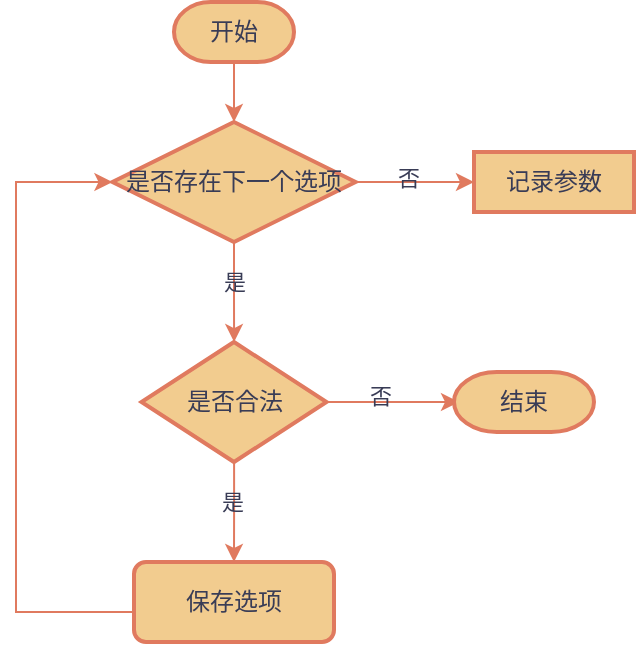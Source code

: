 <mxfile version="21.8.0" type="github">
  <diagram name="第 1 页" id="CIZObxfwiu4nC39L3cNf">
    <mxGraphModel dx="1502" dy="673" grid="1" gridSize="10" guides="1" tooltips="1" connect="1" arrows="1" fold="1" page="1" pageScale="1" pageWidth="827" pageHeight="1169" math="0" shadow="0">
      <root>
        <mxCell id="0" />
        <mxCell id="1" parent="0" />
        <mxCell id="7n34La2IfHk0FEFPZ-w6-3" value="" style="edgeStyle=orthogonalEdgeStyle;rounded=0;orthogonalLoop=1;jettySize=auto;html=1;labelBackgroundColor=none;strokeColor=#E07A5F;fontColor=default;" parent="1" source="7n34La2IfHk0FEFPZ-w6-1" target="7n34La2IfHk0FEFPZ-w6-2" edge="1">
          <mxGeometry relative="1" as="geometry" />
        </mxCell>
        <mxCell id="7n34La2IfHk0FEFPZ-w6-1" value="开始" style="strokeWidth=2;html=1;shape=mxgraph.flowchart.terminator;whiteSpace=wrap;labelBackgroundColor=none;fillColor=#F2CC8F;strokeColor=#E07A5F;fontColor=#393C56;" parent="1" vertex="1">
          <mxGeometry x="330" y="40" width="60" height="30" as="geometry" />
        </mxCell>
        <mxCell id="7n34La2IfHk0FEFPZ-w6-5" value="" style="edgeStyle=orthogonalEdgeStyle;rounded=0;orthogonalLoop=1;jettySize=auto;html=1;labelBackgroundColor=none;strokeColor=#E07A5F;fontColor=default;" parent="1" source="7n34La2IfHk0FEFPZ-w6-2" target="7n34La2IfHk0FEFPZ-w6-4" edge="1">
          <mxGeometry relative="1" as="geometry" />
        </mxCell>
        <mxCell id="7n34La2IfHk0FEFPZ-w6-8" value="是" style="edgeLabel;html=1;align=center;verticalAlign=middle;resizable=0;points=[];labelBackgroundColor=none;fontColor=#393C56;" parent="7n34La2IfHk0FEFPZ-w6-5" vertex="1" connectable="0">
          <mxGeometry x="-0.66" y="-2" relative="1" as="geometry">
            <mxPoint x="2" y="11" as="offset" />
          </mxGeometry>
        </mxCell>
        <mxCell id="7n34La2IfHk0FEFPZ-w6-7" value="" style="edgeStyle=orthogonalEdgeStyle;rounded=0;orthogonalLoop=1;jettySize=auto;html=1;labelBackgroundColor=none;strokeColor=#E07A5F;fontColor=default;" parent="1" source="7n34La2IfHk0FEFPZ-w6-2" target="7n34La2IfHk0FEFPZ-w6-6" edge="1">
          <mxGeometry relative="1" as="geometry" />
        </mxCell>
        <mxCell id="7n34La2IfHk0FEFPZ-w6-9" value="否" style="edgeLabel;html=1;align=center;verticalAlign=middle;resizable=0;points=[];labelBackgroundColor=none;fontColor=#393C56;" parent="7n34La2IfHk0FEFPZ-w6-7" vertex="1" connectable="0">
          <mxGeometry x="-0.122" y="2" relative="1" as="geometry">
            <mxPoint as="offset" />
          </mxGeometry>
        </mxCell>
        <mxCell id="7n34La2IfHk0FEFPZ-w6-2" value="是否存在下一个选项" style="rhombus;whiteSpace=wrap;html=1;strokeWidth=2;labelBackgroundColor=none;fillColor=#F2CC8F;strokeColor=#E07A5F;fontColor=#393C56;" parent="1" vertex="1">
          <mxGeometry x="299.22" y="100" width="121.56" height="60" as="geometry" />
        </mxCell>
        <mxCell id="7n34La2IfHk0FEFPZ-w6-11" value="" style="edgeStyle=orthogonalEdgeStyle;rounded=0;orthogonalLoop=1;jettySize=auto;html=1;labelBackgroundColor=none;strokeColor=#E07A5F;fontColor=default;" parent="1" source="7n34La2IfHk0FEFPZ-w6-4" target="7n34La2IfHk0FEFPZ-w6-10" edge="1">
          <mxGeometry relative="1" as="geometry" />
        </mxCell>
        <mxCell id="7n34La2IfHk0FEFPZ-w6-12" value="是" style="edgeLabel;html=1;align=center;verticalAlign=middle;resizable=0;points=[];labelBackgroundColor=none;fontColor=#393C56;" parent="7n34La2IfHk0FEFPZ-w6-11" vertex="1" connectable="0">
          <mxGeometry x="-0.192" y="-1" relative="1" as="geometry">
            <mxPoint as="offset" />
          </mxGeometry>
        </mxCell>
        <mxCell id="7n34La2IfHk0FEFPZ-w6-14" value="" style="edgeStyle=orthogonalEdgeStyle;rounded=0;orthogonalLoop=1;jettySize=auto;html=1;labelBackgroundColor=none;strokeColor=#E07A5F;fontColor=default;" parent="1" source="7n34La2IfHk0FEFPZ-w6-4" edge="1">
          <mxGeometry relative="1" as="geometry">
            <mxPoint x="472.5" y="240" as="targetPoint" />
          </mxGeometry>
        </mxCell>
        <mxCell id="7n34La2IfHk0FEFPZ-w6-15" value="否" style="edgeLabel;html=1;align=center;verticalAlign=middle;resizable=0;points=[];labelBackgroundColor=none;fontColor=#393C56;" parent="7n34La2IfHk0FEFPZ-w6-14" vertex="1" connectable="0">
          <mxGeometry x="-0.204" y="3" relative="1" as="geometry">
            <mxPoint as="offset" />
          </mxGeometry>
        </mxCell>
        <mxCell id="7n34La2IfHk0FEFPZ-w6-4" value="是否合法" style="rhombus;whiteSpace=wrap;html=1;strokeWidth=2;labelBackgroundColor=none;fillColor=#F2CC8F;strokeColor=#E07A5F;fontColor=#393C56;" parent="1" vertex="1">
          <mxGeometry x="313.75" y="210" width="92.5" height="60" as="geometry" />
        </mxCell>
        <mxCell id="7n34La2IfHk0FEFPZ-w6-6" value="记录参数" style="whiteSpace=wrap;html=1;strokeWidth=2;labelBackgroundColor=none;fillColor=#F2CC8F;strokeColor=#E07A5F;fontColor=#393C56;" parent="1" vertex="1">
          <mxGeometry x="480" y="115" width="80" height="30" as="geometry" />
        </mxCell>
        <mxCell id="7n34La2IfHk0FEFPZ-w6-20" style="edgeStyle=orthogonalEdgeStyle;rounded=0;orthogonalLoop=1;jettySize=auto;html=1;exitX=0;exitY=0.5;exitDx=0;exitDy=0;entryX=0;entryY=0.5;entryDx=0;entryDy=0;labelBackgroundColor=none;strokeColor=#E07A5F;fontColor=default;" parent="1" source="7n34La2IfHk0FEFPZ-w6-10" target="7n34La2IfHk0FEFPZ-w6-2" edge="1">
          <mxGeometry relative="1" as="geometry">
            <mxPoint x="250" y="135" as="targetPoint" />
            <mxPoint x="290" y="345" as="sourcePoint" />
            <Array as="points">
              <mxPoint x="310" y="345" />
              <mxPoint x="251" y="345" />
              <mxPoint x="251" y="130" />
            </Array>
          </mxGeometry>
        </mxCell>
        <mxCell id="7n34La2IfHk0FEFPZ-w6-10" value="保存选项" style="rounded=1;whiteSpace=wrap;html=1;strokeWidth=2;labelBackgroundColor=none;fillColor=#F2CC8F;strokeColor=#E07A5F;fontColor=#393C56;" parent="1" vertex="1">
          <mxGeometry x="310" y="320" width="100" height="40" as="geometry" />
        </mxCell>
        <mxCell id="7n34La2IfHk0FEFPZ-w6-17" value="结束" style="strokeWidth=2;html=1;shape=mxgraph.flowchart.terminator;whiteSpace=wrap;labelBackgroundColor=none;fillColor=#F2CC8F;strokeColor=#E07A5F;fontColor=#393C56;" parent="1" vertex="1">
          <mxGeometry x="470" y="225" width="70" height="30" as="geometry" />
        </mxCell>
      </root>
    </mxGraphModel>
  </diagram>
</mxfile>
